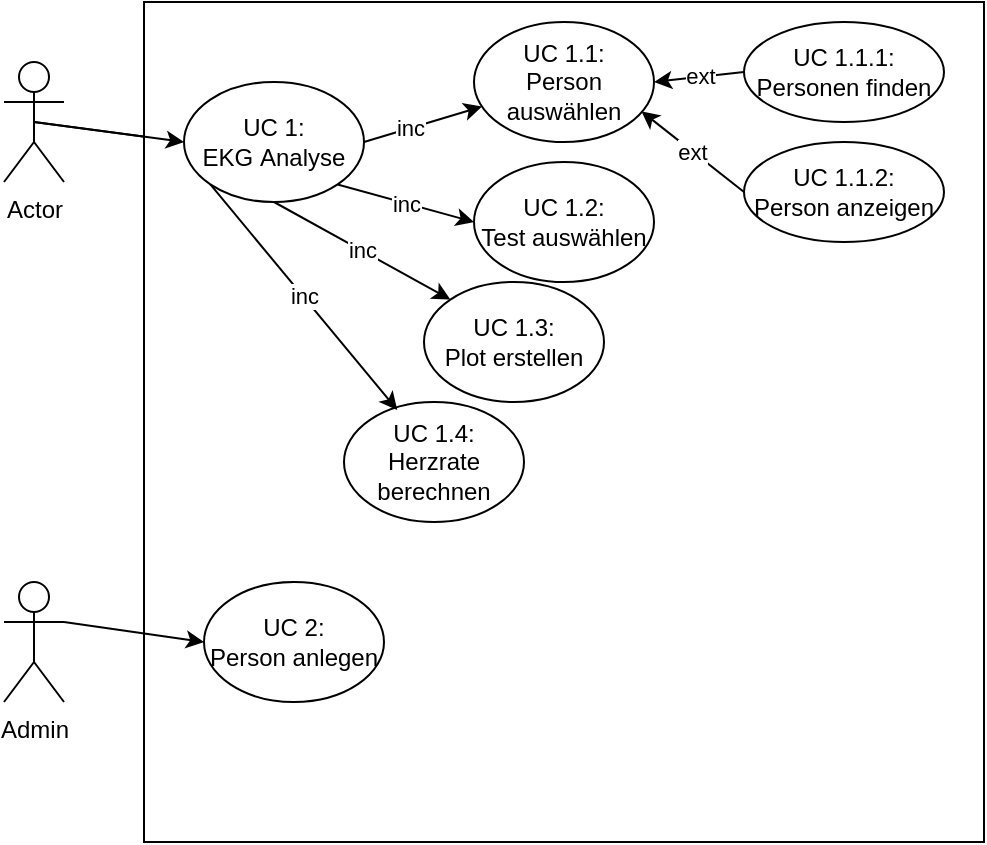 <mxfile>
    <diagram id="9dinvmYuSmFLjkBhpsux" name="Page-1">
        <mxGraphModel dx="313" dy="513" grid="1" gridSize="10" guides="1" tooltips="1" connect="1" arrows="1" fold="1" page="1" pageScale="1" pageWidth="850" pageHeight="1100" math="0" shadow="0">
            <root>
                <mxCell id="0"/>
                <mxCell id="1" parent="0"/>
                <mxCell id="25" style="edgeStyle=none;html=1;exitX=0.5;exitY=0.5;exitDx=0;exitDy=0;exitPerimeter=0;entryX=0;entryY=0.5;entryDx=0;entryDy=0;" edge="1" parent="1" source="5" target="7">
                    <mxGeometry relative="1" as="geometry"/>
                </mxCell>
                <mxCell id="6" value="" style="whiteSpace=wrap;html=1;aspect=fixed;" vertex="1" parent="1">
                    <mxGeometry x="160" y="120" width="420" height="420" as="geometry"/>
                </mxCell>
                <mxCell id="17" style="edgeStyle=none;html=1;exitX=1;exitY=0.5;exitDx=0;exitDy=0;" edge="1" parent="1" source="7" target="8">
                    <mxGeometry relative="1" as="geometry"/>
                </mxCell>
                <mxCell id="26" value="inc" style="edgeLabel;html=1;align=center;verticalAlign=middle;resizable=0;points=[];" vertex="1" connectable="0" parent="17">
                    <mxGeometry x="-0.232" relative="1" as="geometry">
                        <mxPoint as="offset"/>
                    </mxGeometry>
                </mxCell>
                <mxCell id="18" value="inc" style="edgeStyle=none;html=1;exitX=1;exitY=1;exitDx=0;exitDy=0;entryX=0;entryY=0.5;entryDx=0;entryDy=0;" edge="1" parent="1" source="7" target="9">
                    <mxGeometry relative="1" as="geometry"/>
                </mxCell>
                <mxCell id="19" value="inc" style="edgeStyle=none;html=1;exitX=0.5;exitY=1;exitDx=0;exitDy=0;entryX=0;entryY=0;entryDx=0;entryDy=0;" edge="1" parent="1" source="7" target="10">
                    <mxGeometry relative="1" as="geometry"/>
                </mxCell>
                <mxCell id="7" value="UC 1:&lt;div&gt;EKG&amp;nbsp;&lt;span style=&quot;background-color: transparent;&quot;&gt;Analyse&lt;/span&gt;&lt;/div&gt;" style="ellipse;whiteSpace=wrap;html=1;" vertex="1" parent="1">
                    <mxGeometry x="180" y="160" width="90" height="60" as="geometry"/>
                </mxCell>
                <mxCell id="8" value="UC 1.1:&lt;div&gt;Person auswählen&lt;/div&gt;" style="ellipse;whiteSpace=wrap;html=1;" vertex="1" parent="1">
                    <mxGeometry x="325" y="130" width="90" height="60" as="geometry"/>
                </mxCell>
                <mxCell id="9" value="UC 1.2:&lt;div&gt;Test auswählen&lt;/div&gt;" style="ellipse;whiteSpace=wrap;html=1;" vertex="1" parent="1">
                    <mxGeometry x="325" y="200" width="90" height="60" as="geometry"/>
                </mxCell>
                <mxCell id="10" value="UC 1.3:&lt;div&gt;Plot erstellen&lt;/div&gt;" style="ellipse;whiteSpace=wrap;html=1;" vertex="1" parent="1">
                    <mxGeometry x="300" y="260" width="90" height="60" as="geometry"/>
                </mxCell>
                <mxCell id="11" value="UC 1.4:&lt;div&gt;Herzrate berechnen&lt;/div&gt;" style="ellipse;whiteSpace=wrap;html=1;" vertex="1" parent="1">
                    <mxGeometry x="260" y="320" width="90" height="60" as="geometry"/>
                </mxCell>
                <mxCell id="12" value="UC 1.1.2:&lt;div&gt;Person anzeigen&lt;/div&gt;" style="ellipse;whiteSpace=wrap;html=1;" vertex="1" parent="1">
                    <mxGeometry x="460" y="190" width="100" height="50" as="geometry"/>
                </mxCell>
                <mxCell id="21" value="ext" style="edgeStyle=none;html=1;exitX=0;exitY=0.5;exitDx=0;exitDy=0;entryX=1;entryY=0.5;entryDx=0;entryDy=0;" edge="1" parent="1" source="13" target="8">
                    <mxGeometry relative="1" as="geometry"/>
                </mxCell>
                <mxCell id="13" value="UC 1.1.1:&lt;div&gt;Personen finden&lt;/div&gt;" style="ellipse;whiteSpace=wrap;html=1;" vertex="1" parent="1">
                    <mxGeometry x="460" y="130" width="100" height="50" as="geometry"/>
                </mxCell>
                <mxCell id="24" style="edgeStyle=none;html=1;exitX=1;exitY=0.333;exitDx=0;exitDy=0;exitPerimeter=0;entryX=0;entryY=0.5;entryDx=0;entryDy=0;" edge="1" parent="1" source="14" target="23">
                    <mxGeometry relative="1" as="geometry"/>
                </mxCell>
                <mxCell id="14" value="Admin" style="shape=umlActor;verticalLabelPosition=bottom;verticalAlign=top;html=1;outlineConnect=0;" vertex="1" parent="1">
                    <mxGeometry x="90" y="410" width="30" height="60" as="geometry"/>
                </mxCell>
                <mxCell id="20" value="inc" style="edgeStyle=none;html=1;exitX=0;exitY=1;exitDx=0;exitDy=0;entryX=0.296;entryY=0.067;entryDx=0;entryDy=0;entryPerimeter=0;" edge="1" parent="1" source="7" target="11">
                    <mxGeometry relative="1" as="geometry"/>
                </mxCell>
                <mxCell id="22" value="ext" style="edgeStyle=none;html=1;exitX=0;exitY=0.5;exitDx=0;exitDy=0;entryX=0.93;entryY=0.744;entryDx=0;entryDy=0;entryPerimeter=0;" edge="1" parent="1" source="12" target="8">
                    <mxGeometry relative="1" as="geometry"/>
                </mxCell>
                <mxCell id="23" value="UC 2:&lt;div&gt;Person anlegen&lt;/div&gt;" style="ellipse;whiteSpace=wrap;html=1;" vertex="1" parent="1">
                    <mxGeometry x="190" y="410" width="90" height="60" as="geometry"/>
                </mxCell>
                <mxCell id="5" value="Actor" style="shape=umlActor;verticalLabelPosition=bottom;verticalAlign=top;html=1;outlineConnect=0;" vertex="1" parent="1">
                    <mxGeometry x="90" y="150" width="30" height="60" as="geometry"/>
                </mxCell>
                <mxCell id="27" style="edgeStyle=none;html=1;exitX=0.5;exitY=0.5;exitDx=0;exitDy=0;exitPerimeter=0;entryX=0;entryY=0.5;entryDx=0;entryDy=0;" edge="1" parent="1" source="5" target="7">
                    <mxGeometry relative="1" as="geometry"/>
                </mxCell>
            </root>
        </mxGraphModel>
    </diagram>
</mxfile>